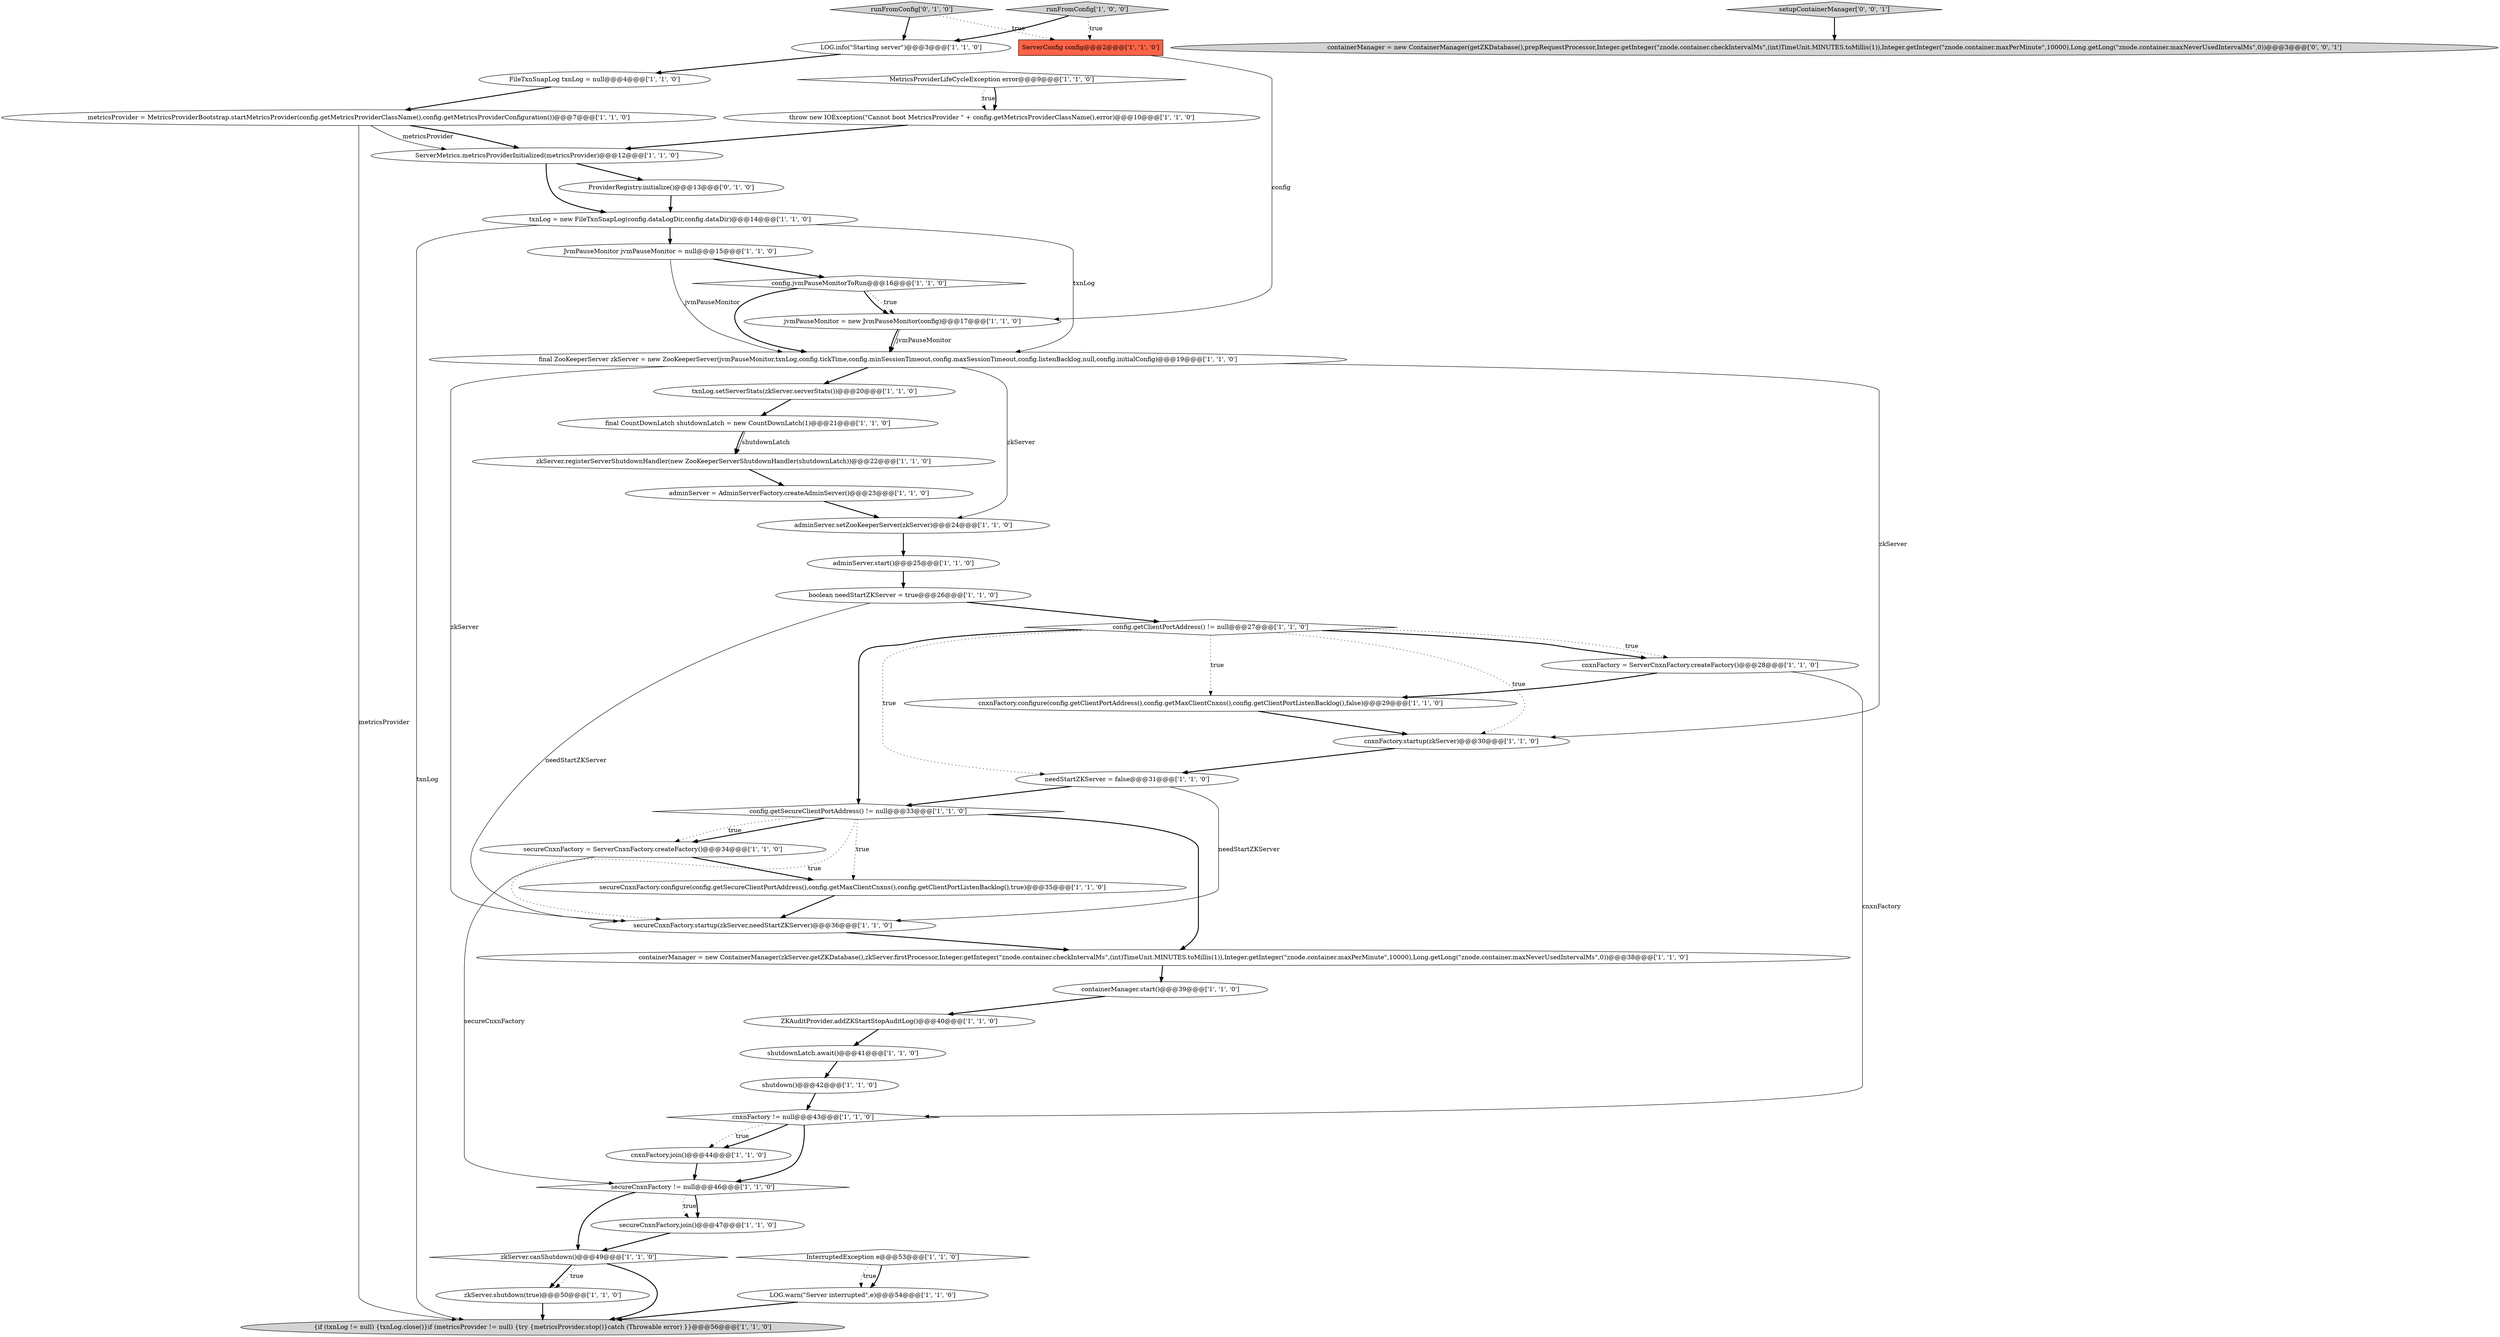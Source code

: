 digraph {
2 [style = filled, label = "zkServer.canShutdown()@@@49@@@['1', '1', '0']", fillcolor = white, shape = diamond image = "AAA0AAABBB1BBB"];
11 [style = filled, label = "txnLog = new FileTxnSnapLog(config.dataLogDir,config.dataDir)@@@14@@@['1', '1', '0']", fillcolor = white, shape = ellipse image = "AAA0AAABBB1BBB"];
12 [style = filled, label = "shutdownLatch.await()@@@41@@@['1', '1', '0']", fillcolor = white, shape = ellipse image = "AAA0AAABBB1BBB"];
13 [style = filled, label = "LOG.info(\"Starting server\")@@@3@@@['1', '1', '0']", fillcolor = white, shape = ellipse image = "AAA0AAABBB1BBB"];
38 [style = filled, label = "config.jvmPauseMonitorToRun@@@16@@@['1', '1', '0']", fillcolor = white, shape = diamond image = "AAA0AAABBB1BBB"];
26 [style = filled, label = "metricsProvider = MetricsProviderBootstrap.startMetricsProvider(config.getMetricsProviderClassName(),config.getMetricsProviderConfiguration())@@@7@@@['1', '1', '0']", fillcolor = white, shape = ellipse image = "AAA0AAABBB1BBB"];
40 [style = filled, label = "LOG.warn(\"Server interrupted\",e)@@@54@@@['1', '1', '0']", fillcolor = white, shape = ellipse image = "AAA0AAABBB1BBB"];
34 [style = filled, label = "final CountDownLatch shutdownLatch = new CountDownLatch(1)@@@21@@@['1', '1', '0']", fillcolor = white, shape = ellipse image = "AAA0AAABBB1BBB"];
27 [style = filled, label = "cnxnFactory != null@@@43@@@['1', '1', '0']", fillcolor = white, shape = diamond image = "AAA0AAABBB1BBB"];
32 [style = filled, label = "shutdown()@@@42@@@['1', '1', '0']", fillcolor = white, shape = ellipse image = "AAA0AAABBB1BBB"];
21 [style = filled, label = "containerManager.start()@@@39@@@['1', '1', '0']", fillcolor = white, shape = ellipse image = "AAA0AAABBB1BBB"];
9 [style = filled, label = "secureCnxnFactory.configure(config.getSecureClientPortAddress(),config.getMaxClientCnxns(),config.getClientPortListenBacklog(),true)@@@35@@@['1', '1', '0']", fillcolor = white, shape = ellipse image = "AAA0AAABBB1BBB"];
39 [style = filled, label = "throw new IOException(\"Cannot boot MetricsProvider \" + config.getMetricsProviderClassName(),error)@@@10@@@['1', '1', '0']", fillcolor = white, shape = ellipse image = "AAA0AAABBB1BBB"];
7 [style = filled, label = "cnxnFactory.join()@@@44@@@['1', '1', '0']", fillcolor = white, shape = ellipse image = "AAA0AAABBB1BBB"];
10 [style = filled, label = "final ZooKeeperServer zkServer = new ZooKeeperServer(jvmPauseMonitor,txnLog,config.tickTime,config.minSessionTimeout,config.maxSessionTimeout,config.listenBacklog,null,config.initialConfig)@@@19@@@['1', '1', '0']", fillcolor = white, shape = ellipse image = "AAA0AAABBB1BBB"];
19 [style = filled, label = "cnxnFactory.startup(zkServer)@@@30@@@['1', '1', '0']", fillcolor = white, shape = ellipse image = "AAA0AAABBB1BBB"];
36 [style = filled, label = "JvmPauseMonitor jvmPauseMonitor = null@@@15@@@['1', '1', '0']", fillcolor = white, shape = ellipse image = "AAA0AAABBB1BBB"];
4 [style = filled, label = "cnxnFactory = ServerCnxnFactory.createFactory()@@@28@@@['1', '1', '0']", fillcolor = white, shape = ellipse image = "AAA0AAABBB1BBB"];
29 [style = filled, label = "zkServer.shutdown(true)@@@50@@@['1', '1', '0']", fillcolor = white, shape = ellipse image = "AAA0AAABBB1BBB"];
25 [style = filled, label = "secureCnxnFactory != null@@@46@@@['1', '1', '0']", fillcolor = white, shape = diamond image = "AAA0AAABBB1BBB"];
17 [style = filled, label = "ZKAuditProvider.addZKStartStopAuditLog()@@@40@@@['1', '1', '0']", fillcolor = white, shape = ellipse image = "AAA0AAABBB1BBB"];
15 [style = filled, label = "txnLog.setServerStats(zkServer.serverStats())@@@20@@@['1', '1', '0']", fillcolor = white, shape = ellipse image = "AAA0AAABBB1BBB"];
37 [style = filled, label = "secureCnxnFactory.join()@@@47@@@['1', '1', '0']", fillcolor = white, shape = ellipse image = "AAA0AAABBB1BBB"];
44 [style = filled, label = "ProviderRegistry.initialize()@@@13@@@['0', '1', '0']", fillcolor = white, shape = ellipse image = "AAA1AAABBB2BBB"];
1 [style = filled, label = "jvmPauseMonitor = new JvmPauseMonitor(config)@@@17@@@['1', '1', '0']", fillcolor = white, shape = ellipse image = "AAA0AAABBB1BBB"];
18 [style = filled, label = "zkServer.registerServerShutdownHandler(new ZooKeeperServerShutdownHandler(shutdownLatch))@@@22@@@['1', '1', '0']", fillcolor = white, shape = ellipse image = "AAA0AAABBB1BBB"];
22 [style = filled, label = "adminServer.start()@@@25@@@['1', '1', '0']", fillcolor = white, shape = ellipse image = "AAA0AAABBB1BBB"];
46 [style = filled, label = "containerManager = new ContainerManager(getZKDatabase(),prepRequestProcessor,Integer.getInteger(\"znode.container.checkIntervalMs\",(int)TimeUnit.MINUTES.toMillis(1)),Integer.getInteger(\"znode.container.maxPerMinute\",10000),Long.getLong(\"znode.container.maxNeverUsedIntervalMs\",0))@@@3@@@['0', '0', '1']", fillcolor = lightgray, shape = ellipse image = "AAA0AAABBB3BBB"];
5 [style = filled, label = "config.getClientPortAddress() != null@@@27@@@['1', '1', '0']", fillcolor = white, shape = diamond image = "AAA0AAABBB1BBB"];
33 [style = filled, label = "adminServer.setZooKeeperServer(zkServer)@@@24@@@['1', '1', '0']", fillcolor = white, shape = ellipse image = "AAA0AAABBB1BBB"];
41 [style = filled, label = "config.getSecureClientPortAddress() != null@@@33@@@['1', '1', '0']", fillcolor = white, shape = diamond image = "AAA0AAABBB1BBB"];
8 [style = filled, label = "containerManager = new ContainerManager(zkServer.getZKDatabase(),zkServer.firstProcessor,Integer.getInteger(\"znode.container.checkIntervalMs\",(int)TimeUnit.MINUTES.toMillis(1)),Integer.getInteger(\"znode.container.maxPerMinute\",10000),Long.getLong(\"znode.container.maxNeverUsedIntervalMs\",0))@@@38@@@['1', '1', '0']", fillcolor = white, shape = ellipse image = "AAA0AAABBB1BBB"];
30 [style = filled, label = "ServerConfig config@@@2@@@['1', '1', '0']", fillcolor = tomato, shape = box image = "AAA0AAABBB1BBB"];
20 [style = filled, label = "needStartZKServer = false@@@31@@@['1', '1', '0']", fillcolor = white, shape = ellipse image = "AAA0AAABBB1BBB"];
43 [style = filled, label = "runFromConfig['0', '1', '0']", fillcolor = lightgray, shape = diamond image = "AAA0AAABBB2BBB"];
24 [style = filled, label = "secureCnxnFactory = ServerCnxnFactory.createFactory()@@@34@@@['1', '1', '0']", fillcolor = white, shape = ellipse image = "AAA0AAABBB1BBB"];
42 [style = filled, label = "FileTxnSnapLog txnLog = null@@@4@@@['1', '1', '0']", fillcolor = white, shape = ellipse image = "AAA0AAABBB1BBB"];
14 [style = filled, label = "MetricsProviderLifeCycleException error@@@9@@@['1', '1', '0']", fillcolor = white, shape = diamond image = "AAA0AAABBB1BBB"];
16 [style = filled, label = "secureCnxnFactory.startup(zkServer,needStartZKServer)@@@36@@@['1', '1', '0']", fillcolor = white, shape = ellipse image = "AAA0AAABBB1BBB"];
23 [style = filled, label = "runFromConfig['1', '0', '0']", fillcolor = lightgray, shape = diamond image = "AAA0AAABBB1BBB"];
31 [style = filled, label = "adminServer = AdminServerFactory.createAdminServer()@@@23@@@['1', '1', '0']", fillcolor = white, shape = ellipse image = "AAA0AAABBB1BBB"];
28 [style = filled, label = "{if (txnLog != null) {txnLog.close()}if (metricsProvider != null) {try {metricsProvider.stop()}catch (Throwable error) }}@@@56@@@['1', '1', '0']", fillcolor = lightgray, shape = ellipse image = "AAA0AAABBB1BBB"];
3 [style = filled, label = "boolean needStartZKServer = true@@@26@@@['1', '1', '0']", fillcolor = white, shape = ellipse image = "AAA0AAABBB1BBB"];
6 [style = filled, label = "InterruptedException e@@@53@@@['1', '1', '0']", fillcolor = white, shape = diamond image = "AAA0AAABBB1BBB"];
45 [style = filled, label = "setupContainerManager['0', '0', '1']", fillcolor = lightgray, shape = diamond image = "AAA0AAABBB3BBB"];
35 [style = filled, label = "ServerMetrics.metricsProviderInitialized(metricsProvider)@@@12@@@['1', '1', '0']", fillcolor = white, shape = ellipse image = "AAA0AAABBB1BBB"];
0 [style = filled, label = "cnxnFactory.configure(config.getClientPortAddress(),config.getMaxClientCnxns(),config.getClientPortListenBacklog(),false)@@@29@@@['1', '1', '0']", fillcolor = white, shape = ellipse image = "AAA0AAABBB1BBB"];
27->7 [style = dotted, label="true"];
13->42 [style = bold, label=""];
11->28 [style = solid, label="txnLog"];
5->0 [style = dotted, label="true"];
34->18 [style = bold, label=""];
5->19 [style = dotted, label="true"];
10->19 [style = solid, label="zkServer"];
5->41 [style = bold, label=""];
26->28 [style = solid, label="metricsProvider"];
38->1 [style = dotted, label="true"];
1->10 [style = bold, label=""];
27->7 [style = bold, label=""];
27->25 [style = bold, label=""];
14->39 [style = dotted, label="true"];
10->16 [style = solid, label="zkServer"];
41->24 [style = bold, label=""];
20->16 [style = solid, label="needStartZKServer"];
38->10 [style = bold, label=""];
25->2 [style = bold, label=""];
14->39 [style = bold, label=""];
6->40 [style = dotted, label="true"];
39->35 [style = bold, label=""];
19->20 [style = bold, label=""];
22->3 [style = bold, label=""];
26->35 [style = bold, label=""];
9->16 [style = bold, label=""];
21->17 [style = bold, label=""];
29->28 [style = bold, label=""];
16->8 [style = bold, label=""];
40->28 [style = bold, label=""];
11->10 [style = solid, label="txnLog"];
4->27 [style = solid, label="cnxnFactory"];
32->27 [style = bold, label=""];
0->19 [style = bold, label=""];
17->12 [style = bold, label=""];
43->13 [style = bold, label=""];
38->1 [style = bold, label=""];
5->4 [style = dotted, label="true"];
37->2 [style = bold, label=""];
30->1 [style = solid, label="config"];
3->5 [style = bold, label=""];
8->21 [style = bold, label=""];
5->4 [style = bold, label=""];
2->28 [style = bold, label=""];
3->16 [style = solid, label="needStartZKServer"];
34->18 [style = solid, label="shutdownLatch"];
12->32 [style = bold, label=""];
43->30 [style = dotted, label="true"];
33->22 [style = bold, label=""];
23->13 [style = bold, label=""];
35->44 [style = bold, label=""];
45->46 [style = bold, label=""];
2->29 [style = bold, label=""];
10->33 [style = solid, label="zkServer"];
24->25 [style = solid, label="secureCnxnFactory"];
41->8 [style = bold, label=""];
1->10 [style = solid, label="jvmPauseMonitor"];
7->25 [style = bold, label=""];
24->9 [style = bold, label=""];
11->36 [style = bold, label=""];
18->31 [style = bold, label=""];
36->10 [style = solid, label="jvmPauseMonitor"];
15->34 [style = bold, label=""];
44->11 [style = bold, label=""];
10->15 [style = bold, label=""];
25->37 [style = dotted, label="true"];
2->29 [style = dotted, label="true"];
35->11 [style = bold, label=""];
36->38 [style = bold, label=""];
41->24 [style = dotted, label="true"];
42->26 [style = bold, label=""];
23->30 [style = dotted, label="true"];
25->37 [style = bold, label=""];
31->33 [style = bold, label=""];
41->9 [style = dotted, label="true"];
41->16 [style = dotted, label="true"];
26->35 [style = solid, label="metricsProvider"];
4->0 [style = bold, label=""];
6->40 [style = bold, label=""];
5->20 [style = dotted, label="true"];
20->41 [style = bold, label=""];
}
